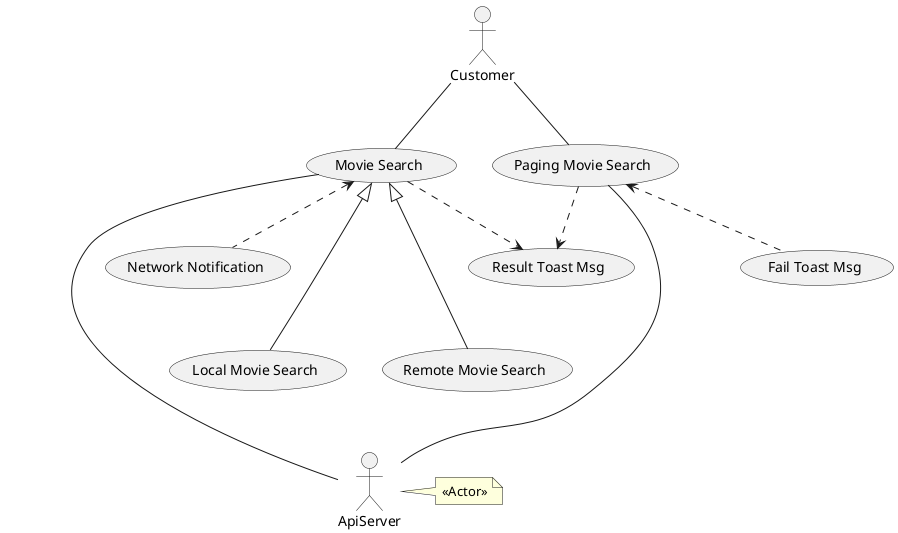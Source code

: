 @startuml
Customer as User
ApiServer as Api

User -- (Movie Search)
User -- (Paging Movie Search)

'<<include>>
(Movie Search) ..> (Result Toast Msg)
(Paging Movie Search) ..> (Result Toast Msg)

'<<extend>>
(Movie Search) <.. (Network Notification)
(Paging Movie Search) <.. (Fail Toast Msg)

(Movie Search) <|--- (Local Movie Search)
(Movie Search) <|--- (Remote Movie Search)

note right of Api : <<Actor>>
(Movie Search) ---- Api
(Paging Movie Search) ---- Api

@enduml